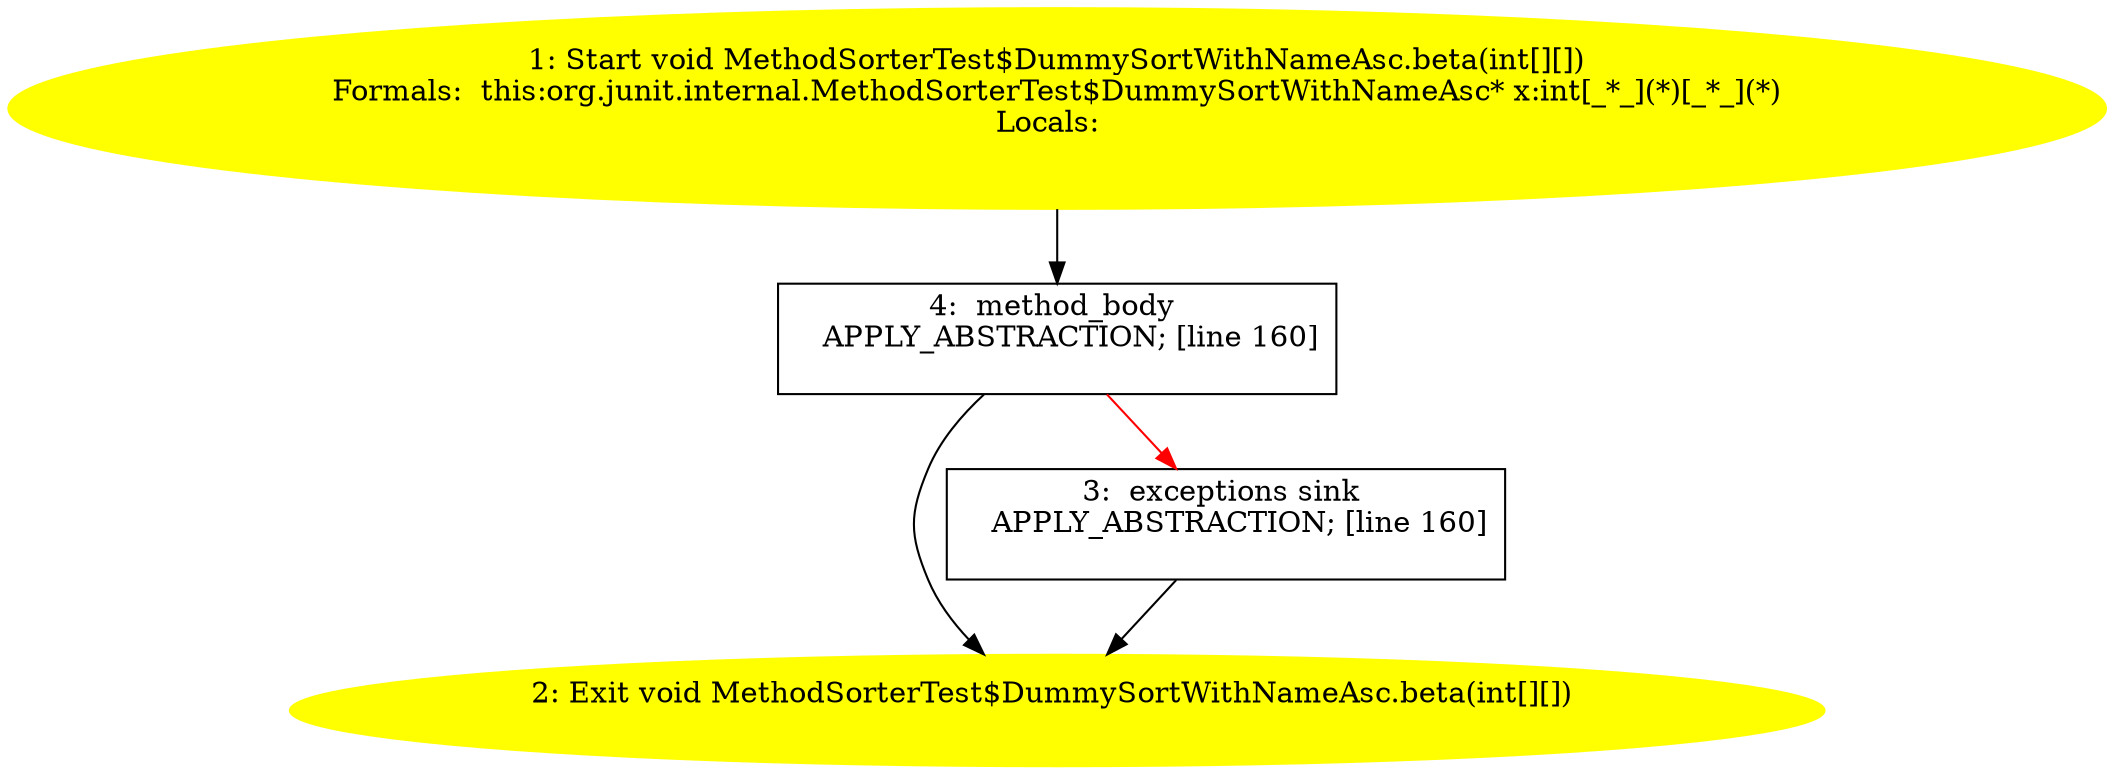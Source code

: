 /* @generated */
digraph cfg {
"org.junit.internal.MethodSorterTest$DummySortWithNameAsc.beta(int[][]):void.4ff50e2c437d23cfabc4e9814c21bc2b_1" [label="1: Start void MethodSorterTest$DummySortWithNameAsc.beta(int[][])\nFormals:  this:org.junit.internal.MethodSorterTest$DummySortWithNameAsc* x:int[_*_](*)[_*_](*)\nLocals:  \n  " color=yellow style=filled]
	

	 "org.junit.internal.MethodSorterTest$DummySortWithNameAsc.beta(int[][]):void.4ff50e2c437d23cfabc4e9814c21bc2b_1" -> "org.junit.internal.MethodSorterTest$DummySortWithNameAsc.beta(int[][]):void.4ff50e2c437d23cfabc4e9814c21bc2b_4" ;
"org.junit.internal.MethodSorterTest$DummySortWithNameAsc.beta(int[][]):void.4ff50e2c437d23cfabc4e9814c21bc2b_2" [label="2: Exit void MethodSorterTest$DummySortWithNameAsc.beta(int[][]) \n  " color=yellow style=filled]
	

"org.junit.internal.MethodSorterTest$DummySortWithNameAsc.beta(int[][]):void.4ff50e2c437d23cfabc4e9814c21bc2b_3" [label="3:  exceptions sink \n   APPLY_ABSTRACTION; [line 160]\n " shape="box"]
	

	 "org.junit.internal.MethodSorterTest$DummySortWithNameAsc.beta(int[][]):void.4ff50e2c437d23cfabc4e9814c21bc2b_3" -> "org.junit.internal.MethodSorterTest$DummySortWithNameAsc.beta(int[][]):void.4ff50e2c437d23cfabc4e9814c21bc2b_2" ;
"org.junit.internal.MethodSorterTest$DummySortWithNameAsc.beta(int[][]):void.4ff50e2c437d23cfabc4e9814c21bc2b_4" [label="4:  method_body \n   APPLY_ABSTRACTION; [line 160]\n " shape="box"]
	

	 "org.junit.internal.MethodSorterTest$DummySortWithNameAsc.beta(int[][]):void.4ff50e2c437d23cfabc4e9814c21bc2b_4" -> "org.junit.internal.MethodSorterTest$DummySortWithNameAsc.beta(int[][]):void.4ff50e2c437d23cfabc4e9814c21bc2b_2" ;
	 "org.junit.internal.MethodSorterTest$DummySortWithNameAsc.beta(int[][]):void.4ff50e2c437d23cfabc4e9814c21bc2b_4" -> "org.junit.internal.MethodSorterTest$DummySortWithNameAsc.beta(int[][]):void.4ff50e2c437d23cfabc4e9814c21bc2b_3" [color="red" ];
}
